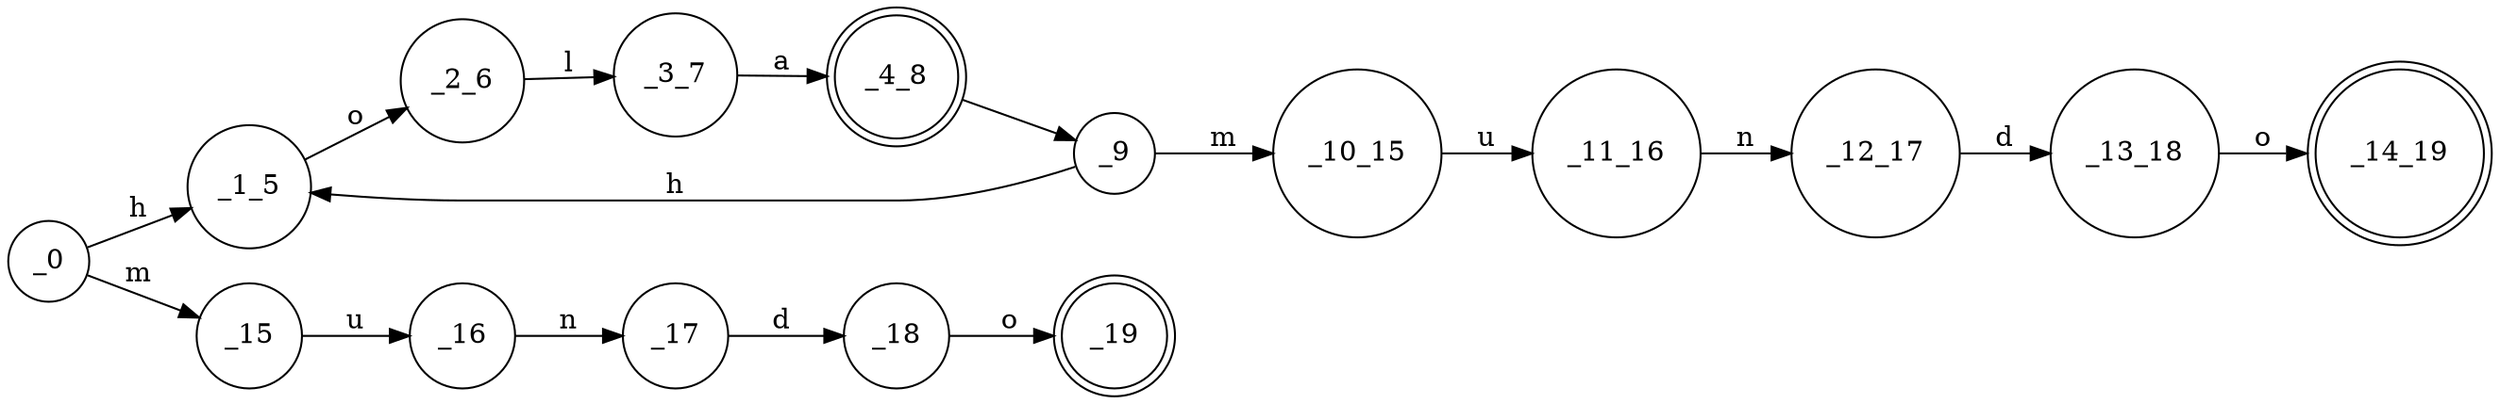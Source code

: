 digraph {
rankdir = "LR";
// NODES
node [shape=circle] Node_0[label="_0"];
node [shape=circle] Node_1_5[label="_1_5"];
node [shape=circle] Node_15[label="_15"];
node [shape=circle] Node_2_6[label="_2_6"];
node [shape=circle] Node_16[label="_16"];
node [shape=circle] Node_3_7[label="_3_7"];
node [shape=circle] Node_17[label="_17"];
node [shape=doublecircle] Node_4_8[label="_4_8"];
node [shape=circle] Node_18[label="_18"];
node [shape=circle] Node_9[label="_9"];
node [shape=doublecircle] Node_19[label="_19"];
node [shape=circle] Node_10_15[label="_10_15"];
node [shape=circle] Node_11_16[label="_11_16"];
node [shape=circle] Node_12_17[label="_12_17"];
node [shape=circle] Node_13_18[label="_13_18"];
node [shape=doublecircle] Node_14_19[label="_14_19"];

// TRANSITIONS
Node_0 -> Node_1_5 [label="h"];
Node_0 -> Node_15 [label="m"];
Node_1_5 -> Node_2_6 [label="o"];
Node_15 -> Node_16 [label="u"];
Node_2_6 -> Node_3_7 [label="l"];
Node_16 -> Node_17 [label="n"];
Node_3_7 -> Node_4_8 [label="a"];
Node_17 -> Node_18 [label="d"];
Node_4_8 -> Node_9 [label=" "];
Node_18 -> Node_19 [label="o"];
Node_9 -> Node_1_5 [label="h"];
Node_9 -> Node_10_15 [label="m"];
Node_10_15 -> Node_11_16 [label="u"];
Node_11_16 -> Node_12_17 [label="n"];
Node_12_17 -> Node_13_18 [label="d"];
Node_13_18 -> Node_14_19 [label="o"];
}